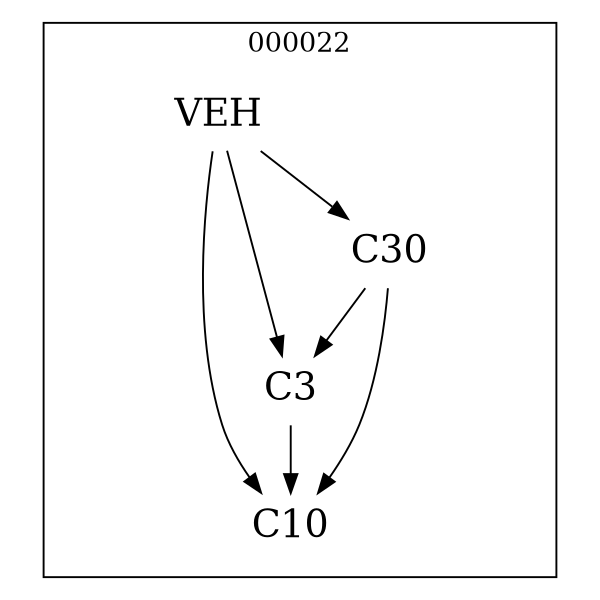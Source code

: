 strict digraph DAGS {
	size = "4,4!" ; ratio ="fill"; subgraph cluster_0{
			labeldoc = "t";
			label = "000022";node	[label= VEH, shape = plaintext, fontsize=20] VEH;node	[label= C3, shape = plaintext, fontsize=20] C3;node	[label= C10, shape = plaintext, fontsize=20] C10;node	[label= C30, shape = plaintext, fontsize=20] C30;
VEH->C3;
VEH->C10;
VEH->C30;
C3->C10;
C30->C3;
C30->C10;
	}}